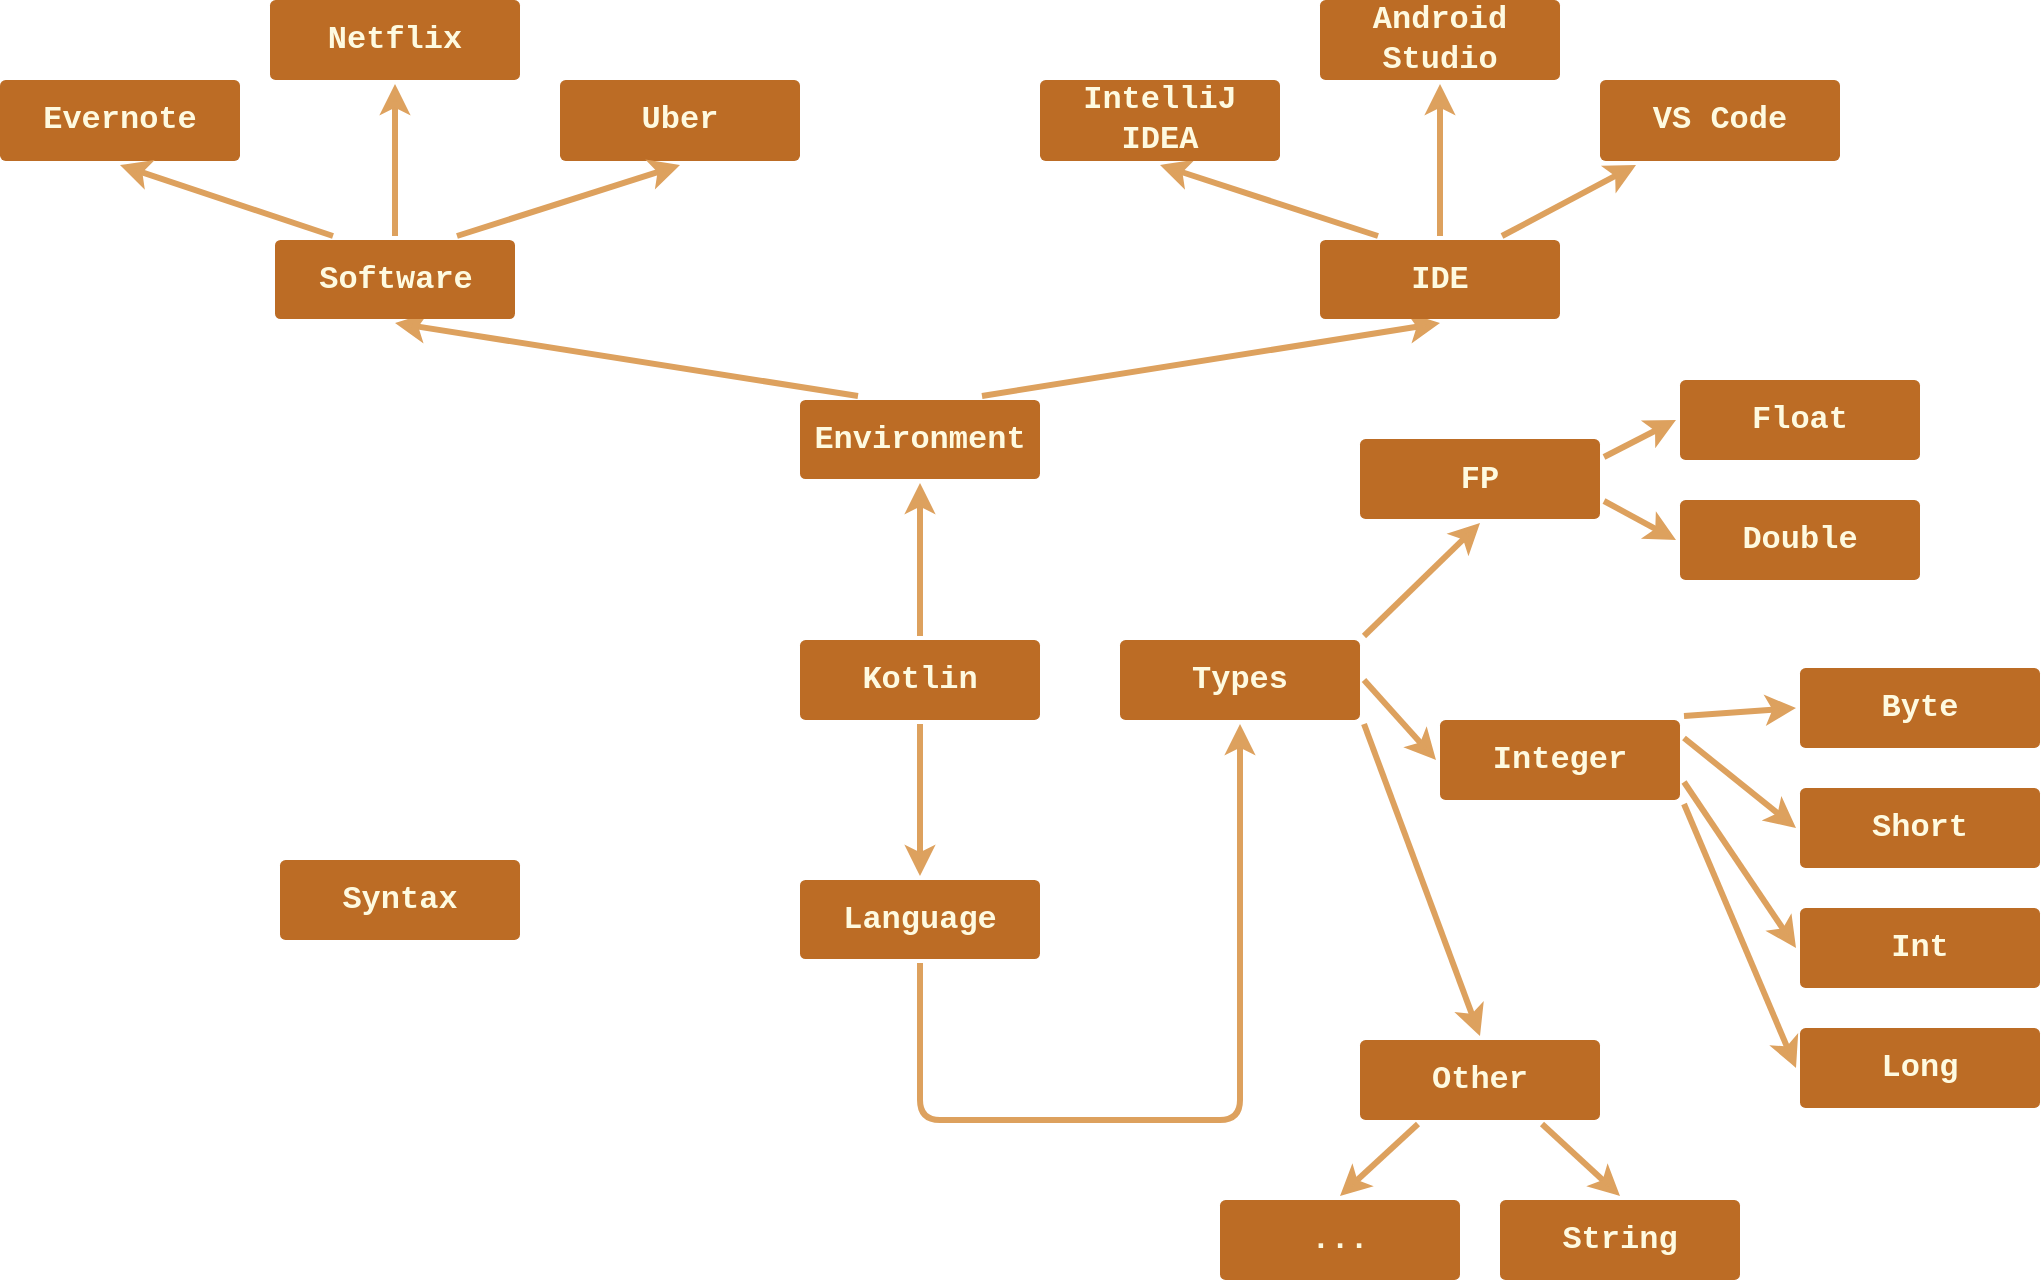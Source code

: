 <mxfile version="22.1.0" type="github">
  <diagram id="6a731a19-8d31-9384-78a2-239565b7b9f0" name="Page-1">
    <mxGraphModel dx="1434" dy="764" grid="1" gridSize="10" guides="1" tooltips="1" connect="1" arrows="1" fold="1" page="1" pageScale="1" pageWidth="1169" pageHeight="827" background="none" math="0" shadow="0">
      <root>
        <mxCell id="0" />
        <mxCell id="1" parent="0" />
        <mxCell id="1745" value="" style="edgeStyle=none;rounded=1;jumpStyle=none;html=1;shadow=0;labelBackgroundColor=none;startArrow=none;startFill=0;endArrow=classic;endFill=1;jettySize=auto;orthogonalLoop=1;strokeColor=#DDA15E;strokeWidth=3;fontFamily=Courier New;fontSize=16;fontColor=default;spacing=5;fontStyle=1;exitX=0.25;exitY=0;exitDx=0;exitDy=0;entryX=0.5;entryY=1;entryDx=0;entryDy=0;" parent="1" source="BuEvshFohfWNwcxQu9Q5-1786" target="1764" edge="1">
          <mxGeometry relative="1" as="geometry">
            <mxPoint x="585.0" y="208" as="sourcePoint" />
            <mxPoint x="536" y="130" as="targetPoint" />
          </mxGeometry>
        </mxCell>
        <mxCell id="1746" value="" style="edgeStyle=none;rounded=1;jumpStyle=none;html=1;shadow=0;labelBackgroundColor=none;startArrow=none;startFill=0;endArrow=classic;endFill=1;jettySize=auto;orthogonalLoop=1;strokeColor=#DDA15E;strokeWidth=3;fontFamily=Courier New;fontSize=16;fontColor=default;spacing=5;fontStyle=1;exitX=0.5;exitY=1;exitDx=0;exitDy=0;" parent="1" source="BuEvshFohfWNwcxQu9Q5-1799" target="1771" edge="1">
          <mxGeometry relative="1" as="geometry">
            <Array as="points">
              <mxPoint x="580" y="640" />
              <mxPoint x="740" y="640" />
            </Array>
          </mxGeometry>
        </mxCell>
        <mxCell id="1747" value="" style="edgeStyle=none;rounded=1;jumpStyle=none;html=1;shadow=0;labelBackgroundColor=none;startArrow=none;startFill=0;endArrow=classic;endFill=1;jettySize=auto;orthogonalLoop=1;strokeColor=#DDA15E;strokeWidth=3;fontFamily=Courier New;fontSize=16;fontColor=default;spacing=5;fontStyle=1;entryX=0.5;entryY=0;entryDx=0;entryDy=0;" parent="1" source="1749" target="BuEvshFohfWNwcxQu9Q5-1799" edge="1">
          <mxGeometry relative="1" as="geometry">
            <mxPoint x="571.773" y="568.5" as="targetPoint" />
          </mxGeometry>
        </mxCell>
        <mxCell id="1749" value="Kotlin" style="rounded=1;whiteSpace=wrap;html=1;shadow=0;labelBackgroundColor=none;strokeColor=none;strokeWidth=3;fillColor=#BC6C25;fontFamily=Courier New;fontSize=16;fontColor=#FEFAE0;align=center;fontStyle=1;spacing=5;arcSize=7;perimeterSpacing=2;" parent="1" vertex="1">
          <mxGeometry x="520" y="400" width="120" height="40" as="geometry" />
        </mxCell>
        <mxCell id="1764" value="Software" style="rounded=1;whiteSpace=wrap;html=1;shadow=0;labelBackgroundColor=none;strokeColor=none;strokeWidth=3;fillColor=#BC6C25;fontFamily=Courier New;fontSize=16;fontColor=#FEFAE0;align=center;spacing=5;fontStyle=1;arcSize=7;perimeterSpacing=2;" parent="1" vertex="1">
          <mxGeometry x="257.5" y="200" width="120" height="39.5" as="geometry" />
        </mxCell>
        <mxCell id="1765" value="Uber" style="rounded=1;whiteSpace=wrap;html=1;shadow=0;labelBackgroundColor=none;strokeColor=none;strokeWidth=3;fillColor=#BC6C25;fontFamily=Courier New;fontSize=16;fontColor=#FEFAE0;align=center;spacing=5;arcSize=7;perimeterSpacing=2;fontStyle=1" parent="1" vertex="1">
          <mxGeometry x="400" y="120" width="120" height="40.5" as="geometry" />
        </mxCell>
        <mxCell id="1766" value="" style="edgeStyle=none;rounded=1;jumpStyle=none;html=1;shadow=0;labelBackgroundColor=none;startArrow=none;startFill=0;endArrow=classic;endFill=1;jettySize=auto;orthogonalLoop=1;strokeColor=#DDA15E;strokeWidth=3;fontFamily=Courier New;fontSize=16;fontColor=default;spacing=5;fontStyle=1;entryX=0.5;entryY=1;entryDx=0;entryDy=0;exitX=0.75;exitY=0;exitDx=0;exitDy=0;" parent="1" source="1764" target="1765" edge="1">
          <mxGeometry relative="1" as="geometry" />
        </mxCell>
        <mxCell id="1767" value="Netflix" style="rounded=1;whiteSpace=wrap;html=1;shadow=0;labelBackgroundColor=none;strokeColor=none;strokeWidth=3;fillColor=#BC6C25;fontFamily=Courier New;fontSize=16;fontColor=#FEFAE0;align=center;spacing=5;arcSize=7;perimeterSpacing=2;fontStyle=1" parent="1" vertex="1">
          <mxGeometry x="255" y="80" width="125" height="40" as="geometry" />
        </mxCell>
        <mxCell id="1768" value="" style="edgeStyle=none;rounded=1;jumpStyle=none;html=1;shadow=0;labelBackgroundColor=none;startArrow=none;startFill=0;endArrow=classic;endFill=1;jettySize=auto;orthogonalLoop=1;strokeColor=#DDA15E;strokeWidth=3;fontFamily=Courier New;fontSize=16;fontColor=default;spacing=5;fontStyle=1;entryX=0.5;entryY=1;entryDx=0;entryDy=0;exitX=0.5;exitY=0;exitDx=0;exitDy=0;" parent="1" source="1764" target="1767" edge="1">
          <mxGeometry relative="1" as="geometry">
            <mxPoint x="340" y="170" as="sourcePoint" />
          </mxGeometry>
        </mxCell>
        <mxCell id="1769" value="Evernote" style="rounded=1;whiteSpace=wrap;html=1;shadow=0;labelBackgroundColor=none;strokeColor=none;strokeWidth=3;fillColor=#BC6C25;fontFamily=Courier New;fontSize=16;fontColor=#FEFAE0;align=center;spacing=5;arcSize=7;perimeterSpacing=2;fontStyle=1" parent="1" vertex="1">
          <mxGeometry x="120" y="120" width="120" height="40.5" as="geometry" />
        </mxCell>
        <mxCell id="1770" value="" style="edgeStyle=none;rounded=1;jumpStyle=none;html=1;shadow=0;labelBackgroundColor=none;startArrow=none;startFill=0;endArrow=classic;endFill=1;jettySize=auto;orthogonalLoop=1;strokeColor=#DDA15E;strokeWidth=3;fontFamily=Courier New;fontSize=16;fontColor=default;spacing=5;fontStyle=1;entryX=0.5;entryY=1;entryDx=0;entryDy=0;exitX=0.25;exitY=0;exitDx=0;exitDy=0;" parent="1" source="1764" target="1769" edge="1">
          <mxGeometry relative="1" as="geometry" />
        </mxCell>
        <mxCell id="1771" value="Types" style="rounded=1;whiteSpace=wrap;html=1;shadow=0;labelBackgroundColor=none;strokeColor=none;strokeWidth=3;fillColor=#BC6C25;fontFamily=Courier New;fontSize=16;fontColor=#FEFAE0;align=center;spacing=5;fontStyle=1;arcSize=7;perimeterSpacing=2;" parent="1" vertex="1">
          <mxGeometry x="680" y="400" width="120" height="40" as="geometry" />
        </mxCell>
        <mxCell id="1775" value="" style="edgeStyle=none;rounded=1;jumpStyle=none;html=1;shadow=0;labelBackgroundColor=none;startArrow=none;startFill=0;jettySize=auto;orthogonalLoop=1;strokeColor=#DDA15E;strokeWidth=3;fontFamily=Courier New;fontSize=16;fontColor=default;spacing=5;fontStyle=1;fillColor=#BC6C25;exitX=1;exitY=1;exitDx=0;exitDy=0;entryX=0.5;entryY=0;entryDx=0;entryDy=0;" parent="1" source="1771" target="BuEvshFohfWNwcxQu9Q5-1802" edge="1">
          <mxGeometry relative="1" as="geometry">
            <mxPoint x="860" y="470" as="targetPoint" />
          </mxGeometry>
        </mxCell>
        <mxCell id="1777" value="" style="edgeStyle=none;rounded=1;jumpStyle=none;html=1;shadow=0;labelBackgroundColor=none;startArrow=none;startFill=0;jettySize=auto;orthogonalLoop=1;strokeColor=#DDA15E;strokeWidth=3;fontFamily=Courier New;fontSize=16;fontColor=default;spacing=5;fontStyle=1;fillColor=#BC6C25;exitX=1;exitY=0.5;exitDx=0;exitDy=0;entryX=0;entryY=0.5;entryDx=0;entryDy=0;" parent="1" source="1771" target="BuEvshFohfWNwcxQu9Q5-1801" edge="1">
          <mxGeometry relative="1" as="geometry">
            <mxPoint x="880" y="370" as="targetPoint" />
          </mxGeometry>
        </mxCell>
        <mxCell id="1779" value="" style="edgeStyle=none;rounded=1;jumpStyle=none;html=1;shadow=0;labelBackgroundColor=none;startArrow=none;startFill=0;jettySize=auto;orthogonalLoop=1;strokeColor=#DDA15E;strokeWidth=3;fontFamily=Courier New;fontSize=16;fontColor=default;spacing=5;fontStyle=1;fillColor=#BC6C25;entryX=0.5;entryY=1;entryDx=0;entryDy=0;exitX=1;exitY=0;exitDx=0;exitDy=0;" parent="1" source="1771" target="BuEvshFohfWNwcxQu9Q5-1800" edge="1">
          <mxGeometry relative="1" as="geometry">
            <mxPoint x="912.612" y="306.5" as="targetPoint" />
          </mxGeometry>
        </mxCell>
        <mxCell id="BuEvshFohfWNwcxQu9Q5-1785" value="" style="edgeStyle=none;rounded=1;jumpStyle=none;html=1;shadow=0;labelBackgroundColor=none;startArrow=none;startFill=0;endArrow=classic;endFill=1;jettySize=auto;orthogonalLoop=1;strokeColor=#DDA15E;strokeWidth=3;fontFamily=Courier New;fontSize=16;fontColor=default;spacing=5;fontStyle=1;exitX=0.5;exitY=0;exitDx=0;exitDy=0;entryX=0.5;entryY=1;entryDx=0;entryDy=0;" edge="1" parent="1" source="1749" target="BuEvshFohfWNwcxQu9Q5-1786">
          <mxGeometry relative="1" as="geometry">
            <mxPoint x="645" y="268.0" as="sourcePoint" />
            <mxPoint x="665" y="190" as="targetPoint" />
          </mxGeometry>
        </mxCell>
        <mxCell id="BuEvshFohfWNwcxQu9Q5-1786" value="Environment" style="rounded=1;whiteSpace=wrap;html=1;shadow=0;labelBackgroundColor=none;strokeColor=none;strokeWidth=3;fillColor=#BC6C25;fontFamily=Courier New;fontSize=16;fontColor=#FEFAE0;align=center;spacing=5;fontStyle=1;arcSize=7;perimeterSpacing=2;" vertex="1" parent="1">
          <mxGeometry x="520" y="280" width="120" height="39.5" as="geometry" />
        </mxCell>
        <mxCell id="BuEvshFohfWNwcxQu9Q5-1789" value="" style="edgeStyle=none;rounded=1;jumpStyle=none;html=1;shadow=0;labelBackgroundColor=none;startArrow=none;startFill=0;endArrow=classic;endFill=1;jettySize=auto;orthogonalLoop=1;strokeColor=#DDA15E;strokeWidth=3;fontFamily=Courier New;fontSize=16;fontColor=default;spacing=5;fontStyle=1;exitX=0.75;exitY=0;exitDx=0;exitDy=0;entryX=0.5;entryY=1;entryDx=0;entryDy=0;" edge="1" parent="1" source="BuEvshFohfWNwcxQu9Q5-1786" target="BuEvshFohfWNwcxQu9Q5-1790">
          <mxGeometry relative="1" as="geometry">
            <mxPoint x="669" y="216" as="sourcePoint" />
            <mxPoint x="640" y="260" as="targetPoint" />
          </mxGeometry>
        </mxCell>
        <mxCell id="BuEvshFohfWNwcxQu9Q5-1790" value="IDE" style="rounded=1;whiteSpace=wrap;html=1;shadow=0;labelBackgroundColor=none;strokeColor=none;strokeWidth=3;fillColor=#BC6C25;fontFamily=Courier New;fontSize=16;fontColor=#FEFAE0;align=center;spacing=5;fontStyle=1;arcSize=7;perimeterSpacing=2;" vertex="1" parent="1">
          <mxGeometry x="780" y="200" width="120" height="39.5" as="geometry" />
        </mxCell>
        <mxCell id="BuEvshFohfWNwcxQu9Q5-1791" value="VS Code" style="rounded=1;whiteSpace=wrap;html=1;shadow=0;labelBackgroundColor=none;strokeColor=none;strokeWidth=3;fillColor=#BC6C25;fontFamily=Courier New;fontSize=16;fontColor=#FEFAE0;align=center;spacing=5;arcSize=7;perimeterSpacing=2;fontStyle=1" vertex="1" parent="1">
          <mxGeometry x="920" y="120" width="120" height="40.5" as="geometry" />
        </mxCell>
        <mxCell id="BuEvshFohfWNwcxQu9Q5-1792" value="" style="edgeStyle=none;rounded=1;jumpStyle=none;html=1;shadow=0;labelBackgroundColor=none;startArrow=none;startFill=0;endArrow=classic;endFill=1;jettySize=auto;orthogonalLoop=1;strokeColor=#DDA15E;strokeWidth=3;fontFamily=Courier New;fontSize=16;fontColor=default;spacing=5;fontStyle=1;exitX=0.75;exitY=0;exitDx=0;exitDy=0;" edge="1" parent="1" target="BuEvshFohfWNwcxQu9Q5-1791" source="BuEvshFohfWNwcxQu9Q5-1790">
          <mxGeometry relative="1" as="geometry">
            <mxPoint x="900" y="150" as="sourcePoint" />
          </mxGeometry>
        </mxCell>
        <mxCell id="BuEvshFohfWNwcxQu9Q5-1793" value="Android Studio" style="rounded=1;whiteSpace=wrap;html=1;shadow=0;labelBackgroundColor=none;strokeColor=none;strokeWidth=3;fillColor=#BC6C25;fontFamily=Courier New;fontSize=16;fontColor=#FEFAE0;align=center;spacing=5;arcSize=7;perimeterSpacing=2;fontStyle=1" vertex="1" parent="1">
          <mxGeometry x="780" y="80" width="120" height="40" as="geometry" />
        </mxCell>
        <mxCell id="BuEvshFohfWNwcxQu9Q5-1794" value="" style="edgeStyle=none;rounded=1;jumpStyle=none;html=1;shadow=0;labelBackgroundColor=none;startArrow=none;startFill=0;endArrow=classic;endFill=1;jettySize=auto;orthogonalLoop=1;strokeColor=#DDA15E;strokeWidth=3;fontFamily=Courier New;fontSize=16;fontColor=default;spacing=5;fontStyle=1;exitX=0.5;exitY=0;exitDx=0;exitDy=0;entryX=0.5;entryY=1;entryDx=0;entryDy=0;" edge="1" parent="1" target="BuEvshFohfWNwcxQu9Q5-1793" source="BuEvshFohfWNwcxQu9Q5-1790">
          <mxGeometry relative="1" as="geometry">
            <mxPoint x="860" y="160" as="sourcePoint" />
            <mxPoint x="850" y="140" as="targetPoint" />
          </mxGeometry>
        </mxCell>
        <mxCell id="BuEvshFohfWNwcxQu9Q5-1795" value="" style="edgeStyle=none;rounded=1;jumpStyle=none;html=1;shadow=0;labelBackgroundColor=none;startArrow=none;startFill=0;endArrow=classic;endFill=1;jettySize=auto;orthogonalLoop=1;strokeColor=#DDA15E;strokeWidth=3;fontFamily=Courier New;fontSize=16;fontColor=default;spacing=5;fontStyle=1;entryX=0.5;entryY=1;entryDx=0;entryDy=0;exitX=0.25;exitY=0;exitDx=0;exitDy=0;" edge="1" parent="1" source="BuEvshFohfWNwcxQu9Q5-1790" target="BuEvshFohfWNwcxQu9Q5-1796">
          <mxGeometry relative="1" as="geometry">
            <mxPoint x="780" y="160" as="sourcePoint" />
            <mxPoint x="720" y="153" as="targetPoint" />
          </mxGeometry>
        </mxCell>
        <mxCell id="BuEvshFohfWNwcxQu9Q5-1796" value="IntelliJ IDEA" style="rounded=1;whiteSpace=wrap;html=1;shadow=0;labelBackgroundColor=none;strokeColor=none;strokeWidth=3;fillColor=#BC6C25;fontFamily=Courier New;fontSize=16;fontColor=#FEFAE0;align=center;spacing=5;arcSize=7;perimeterSpacing=2;fontStyle=1" vertex="1" parent="1">
          <mxGeometry x="640" y="120" width="120" height="40.5" as="geometry" />
        </mxCell>
        <mxCell id="BuEvshFohfWNwcxQu9Q5-1799" value="Language" style="rounded=1;whiteSpace=wrap;html=1;shadow=0;labelBackgroundColor=none;strokeColor=none;strokeWidth=3;fillColor=#BC6C25;fontFamily=Courier New;fontSize=16;fontColor=#FEFAE0;align=center;spacing=5;fontStyle=1;arcSize=7;perimeterSpacing=2;" vertex="1" parent="1">
          <mxGeometry x="520" y="520" width="120" height="39.5" as="geometry" />
        </mxCell>
        <mxCell id="BuEvshFohfWNwcxQu9Q5-1800" value="FP" style="rounded=1;whiteSpace=wrap;html=1;shadow=0;labelBackgroundColor=none;strokeColor=none;strokeWidth=3;fillColor=#BC6C25;fontFamily=Courier New;fontSize=16;fontColor=#FEFAE0;align=center;spacing=5;fontStyle=1;arcSize=7;perimeterSpacing=2;" vertex="1" parent="1">
          <mxGeometry x="800" y="299.5" width="120" height="40" as="geometry" />
        </mxCell>
        <mxCell id="BuEvshFohfWNwcxQu9Q5-1801" value="Integer" style="rounded=1;whiteSpace=wrap;html=1;shadow=0;labelBackgroundColor=none;strokeColor=none;strokeWidth=3;fillColor=#BC6C25;fontFamily=Courier New;fontSize=16;fontColor=#FEFAE0;align=center;spacing=5;fontStyle=1;arcSize=7;perimeterSpacing=2;" vertex="1" parent="1">
          <mxGeometry x="840" y="440" width="120" height="40" as="geometry" />
        </mxCell>
        <mxCell id="BuEvshFohfWNwcxQu9Q5-1802" value="Other" style="rounded=1;whiteSpace=wrap;html=1;shadow=0;labelBackgroundColor=none;strokeColor=none;strokeWidth=3;fillColor=#BC6C25;fontFamily=Courier New;fontSize=16;fontColor=#FEFAE0;align=center;spacing=5;fontStyle=1;arcSize=7;perimeterSpacing=2;" vertex="1" parent="1">
          <mxGeometry x="800" y="600" width="120" height="40" as="geometry" />
        </mxCell>
        <mxCell id="BuEvshFohfWNwcxQu9Q5-1803" value="Double" style="rounded=1;whiteSpace=wrap;html=1;shadow=0;labelBackgroundColor=none;strokeColor=none;strokeWidth=3;fillColor=#BC6C25;fontFamily=Courier New;fontSize=16;fontColor=#FEFAE0;align=center;spacing=5;fontStyle=1;arcSize=7;perimeterSpacing=2;" vertex="1" parent="1">
          <mxGeometry x="960" y="330" width="120" height="40" as="geometry" />
        </mxCell>
        <mxCell id="BuEvshFohfWNwcxQu9Q5-1804" value="Float" style="rounded=1;whiteSpace=wrap;html=1;shadow=0;labelBackgroundColor=none;strokeColor=none;strokeWidth=3;fillColor=#BC6C25;fontFamily=Courier New;fontSize=16;fontColor=#FEFAE0;align=center;spacing=5;fontStyle=1;arcSize=7;perimeterSpacing=2;" vertex="1" parent="1">
          <mxGeometry x="960" y="270" width="120" height="40" as="geometry" />
        </mxCell>
        <mxCell id="BuEvshFohfWNwcxQu9Q5-1805" value="" style="edgeStyle=none;rounded=1;jumpStyle=none;html=1;shadow=0;labelBackgroundColor=none;startArrow=none;startFill=0;jettySize=auto;orthogonalLoop=1;strokeColor=#DDA15E;strokeWidth=3;fontFamily=Courier New;fontSize=16;fontColor=default;spacing=5;fontStyle=1;fillColor=#BC6C25;exitX=1;exitY=0.75;exitDx=0;exitDy=0;entryX=0;entryY=0.5;entryDx=0;entryDy=0;" edge="1" parent="1" source="BuEvshFohfWNwcxQu9Q5-1800" target="BuEvshFohfWNwcxQu9Q5-1803">
          <mxGeometry relative="1" as="geometry">
            <mxPoint x="951" y="269" as="sourcePoint" />
            <mxPoint x="987" y="269" as="targetPoint" />
          </mxGeometry>
        </mxCell>
        <mxCell id="BuEvshFohfWNwcxQu9Q5-1806" value="" style="edgeStyle=none;rounded=1;jumpStyle=none;html=1;shadow=0;labelBackgroundColor=none;startArrow=none;startFill=0;jettySize=auto;orthogonalLoop=1;strokeColor=#DDA15E;strokeWidth=3;fontFamily=Courier New;fontSize=16;fontColor=default;spacing=5;fontStyle=1;fillColor=#BC6C25;exitX=1;exitY=0.25;exitDx=0;exitDy=0;entryX=0;entryY=0.5;entryDx=0;entryDy=0;" edge="1" parent="1" source="BuEvshFohfWNwcxQu9Q5-1800" target="BuEvshFohfWNwcxQu9Q5-1804">
          <mxGeometry relative="1" as="geometry">
            <mxPoint x="951" y="247" as="sourcePoint" />
            <mxPoint x="940" y="270" as="targetPoint" />
          </mxGeometry>
        </mxCell>
        <mxCell id="BuEvshFohfWNwcxQu9Q5-1807" value="Short" style="rounded=1;whiteSpace=wrap;html=1;shadow=0;labelBackgroundColor=none;strokeColor=none;strokeWidth=3;fillColor=#BC6C25;fontFamily=Courier New;fontSize=16;fontColor=#FEFAE0;align=center;spacing=5;fontStyle=1;arcSize=7;perimeterSpacing=2;" vertex="1" parent="1">
          <mxGeometry x="1020" y="474" width="120" height="40" as="geometry" />
        </mxCell>
        <mxCell id="BuEvshFohfWNwcxQu9Q5-1808" value="Byte" style="rounded=1;whiteSpace=wrap;html=1;shadow=0;labelBackgroundColor=none;strokeColor=none;strokeWidth=3;fillColor=#BC6C25;fontFamily=Courier New;fontSize=16;fontColor=#FEFAE0;align=center;spacing=5;fontStyle=1;arcSize=7;perimeterSpacing=2;" vertex="1" parent="1">
          <mxGeometry x="1020" y="414" width="120" height="40" as="geometry" />
        </mxCell>
        <mxCell id="BuEvshFohfWNwcxQu9Q5-1809" value="" style="edgeStyle=none;rounded=1;jumpStyle=none;html=1;shadow=0;labelBackgroundColor=none;startArrow=none;startFill=0;jettySize=auto;orthogonalLoop=1;strokeColor=#DDA15E;strokeWidth=3;fontFamily=Courier New;fontSize=16;fontColor=default;spacing=5;fontStyle=1;fillColor=#BC6C25;exitX=1;exitY=0.25;exitDx=0;exitDy=0;entryX=0;entryY=0.5;entryDx=0;entryDy=0;" edge="1" parent="1" target="BuEvshFohfWNwcxQu9Q5-1807" source="BuEvshFohfWNwcxQu9Q5-1801">
          <mxGeometry relative="1" as="geometry">
            <mxPoint x="990" y="460" as="sourcePoint" />
            <mxPoint x="1055" y="399" as="targetPoint" />
          </mxGeometry>
        </mxCell>
        <mxCell id="BuEvshFohfWNwcxQu9Q5-1810" value="" style="edgeStyle=none;rounded=1;jumpStyle=none;html=1;shadow=0;labelBackgroundColor=none;startArrow=none;startFill=0;jettySize=auto;orthogonalLoop=1;strokeColor=#DDA15E;strokeWidth=3;fontFamily=Courier New;fontSize=16;fontColor=default;spacing=5;fontStyle=1;fillColor=#BC6C25;exitX=1;exitY=0;exitDx=0;exitDy=0;entryX=0;entryY=0.5;entryDx=0;entryDy=0;" edge="1" parent="1" target="BuEvshFohfWNwcxQu9Q5-1808" source="BuEvshFohfWNwcxQu9Q5-1801">
          <mxGeometry relative="1" as="geometry">
            <mxPoint x="990" y="439" as="sourcePoint" />
            <mxPoint x="1008" y="400" as="targetPoint" />
          </mxGeometry>
        </mxCell>
        <mxCell id="BuEvshFohfWNwcxQu9Q5-1811" value="Long" style="rounded=1;whiteSpace=wrap;html=1;shadow=0;labelBackgroundColor=none;strokeColor=none;strokeWidth=3;fillColor=#BC6C25;fontFamily=Courier New;fontSize=16;fontColor=#FEFAE0;align=center;spacing=5;fontStyle=1;arcSize=7;perimeterSpacing=2;" vertex="1" parent="1">
          <mxGeometry x="1020" y="594" width="120" height="40" as="geometry" />
        </mxCell>
        <mxCell id="BuEvshFohfWNwcxQu9Q5-1812" value="Int" style="rounded=1;whiteSpace=wrap;html=1;shadow=0;labelBackgroundColor=none;strokeColor=none;strokeWidth=3;fillColor=#BC6C25;fontFamily=Courier New;fontSize=16;fontColor=#FEFAE0;align=center;spacing=5;fontStyle=1;arcSize=7;perimeterSpacing=2;" vertex="1" parent="1">
          <mxGeometry x="1020" y="534" width="120" height="40" as="geometry" />
        </mxCell>
        <mxCell id="BuEvshFohfWNwcxQu9Q5-1813" value="" style="edgeStyle=none;rounded=1;jumpStyle=none;html=1;shadow=0;labelBackgroundColor=none;startArrow=none;startFill=0;jettySize=auto;orthogonalLoop=1;strokeColor=#DDA15E;strokeWidth=3;fontFamily=Courier New;fontSize=16;fontColor=default;spacing=5;fontStyle=1;fillColor=#BC6C25;exitX=1;exitY=1;exitDx=0;exitDy=0;entryX=0;entryY=0.5;entryDx=0;entryDy=0;" edge="1" parent="1" target="BuEvshFohfWNwcxQu9Q5-1811" source="BuEvshFohfWNwcxQu9Q5-1801">
          <mxGeometry relative="1" as="geometry">
            <mxPoint x="990" y="580" as="sourcePoint" />
            <mxPoint x="1055" y="519" as="targetPoint" />
          </mxGeometry>
        </mxCell>
        <mxCell id="BuEvshFohfWNwcxQu9Q5-1814" value="" style="edgeStyle=none;rounded=1;jumpStyle=none;html=1;shadow=0;labelBackgroundColor=none;startArrow=none;startFill=0;jettySize=auto;orthogonalLoop=1;strokeColor=#DDA15E;strokeWidth=3;fontFamily=Courier New;fontSize=16;fontColor=default;spacing=5;fontStyle=1;fillColor=#BC6C25;exitX=1;exitY=0.75;exitDx=0;exitDy=0;entryX=0;entryY=0.5;entryDx=0;entryDy=0;" edge="1" parent="1" target="BuEvshFohfWNwcxQu9Q5-1812" source="BuEvshFohfWNwcxQu9Q5-1801">
          <mxGeometry relative="1" as="geometry">
            <mxPoint x="990" y="559" as="sourcePoint" />
            <mxPoint x="1008" y="520" as="targetPoint" />
          </mxGeometry>
        </mxCell>
        <mxCell id="BuEvshFohfWNwcxQu9Q5-1815" value="String" style="rounded=1;whiteSpace=wrap;html=1;shadow=0;labelBackgroundColor=none;strokeColor=none;strokeWidth=3;fillColor=#BC6C25;fontFamily=Courier New;fontSize=16;fontColor=#FEFAE0;align=center;spacing=5;fontStyle=1;arcSize=7;perimeterSpacing=2;" vertex="1" parent="1">
          <mxGeometry x="870" y="680" width="120" height="40" as="geometry" />
        </mxCell>
        <mxCell id="BuEvshFohfWNwcxQu9Q5-1816" value="..." style="rounded=1;whiteSpace=wrap;html=1;shadow=0;labelBackgroundColor=none;strokeColor=none;strokeWidth=3;fillColor=#BC6C25;fontFamily=Courier New;fontSize=16;fontColor=#FEFAE0;align=center;spacing=5;fontStyle=1;arcSize=7;perimeterSpacing=2;" vertex="1" parent="1">
          <mxGeometry x="730" y="680" width="120" height="40" as="geometry" />
        </mxCell>
        <mxCell id="BuEvshFohfWNwcxQu9Q5-1817" value="" style="edgeStyle=none;rounded=1;jumpStyle=none;html=1;shadow=0;labelBackgroundColor=none;startArrow=none;startFill=0;jettySize=auto;orthogonalLoop=1;strokeColor=#DDA15E;strokeWidth=3;fontFamily=Courier New;fontSize=16;fontColor=default;spacing=5;fontStyle=1;fillColor=#BC6C25;exitX=0.75;exitY=1;exitDx=0;exitDy=0;entryX=0.5;entryY=0;entryDx=0;entryDy=0;" edge="1" parent="1" source="BuEvshFohfWNwcxQu9Q5-1802" target="BuEvshFohfWNwcxQu9Q5-1815">
          <mxGeometry relative="1" as="geometry">
            <mxPoint x="910" y="520" as="sourcePoint" />
            <mxPoint x="938" y="726" as="targetPoint" />
          </mxGeometry>
        </mxCell>
        <mxCell id="BuEvshFohfWNwcxQu9Q5-1818" value="" style="edgeStyle=none;rounded=1;jumpStyle=none;html=1;shadow=0;labelBackgroundColor=none;startArrow=none;startFill=0;jettySize=auto;orthogonalLoop=1;strokeColor=#DDA15E;strokeWidth=3;fontFamily=Courier New;fontSize=16;fontColor=default;spacing=5;fontStyle=1;fillColor=#BC6C25;exitX=0.25;exitY=1;exitDx=0;exitDy=0;entryX=0.5;entryY=0;entryDx=0;entryDy=0;" edge="1" parent="1" source="BuEvshFohfWNwcxQu9Q5-1802" target="BuEvshFohfWNwcxQu9Q5-1816">
          <mxGeometry relative="1" as="geometry">
            <mxPoint x="585" y="670" as="sourcePoint" />
            <mxPoint x="664" y="716" as="targetPoint" />
          </mxGeometry>
        </mxCell>
        <mxCell id="BuEvshFohfWNwcxQu9Q5-1819" value="Syntax" style="rounded=1;whiteSpace=wrap;html=1;shadow=0;labelBackgroundColor=none;strokeColor=none;strokeWidth=3;fillColor=#BC6C25;fontFamily=Courier New;fontSize=16;fontColor=#FEFAE0;align=center;spacing=5;fontStyle=1;arcSize=7;perimeterSpacing=2;" vertex="1" parent="1">
          <mxGeometry x="260" y="510" width="120" height="40" as="geometry" />
        </mxCell>
      </root>
    </mxGraphModel>
  </diagram>
</mxfile>
